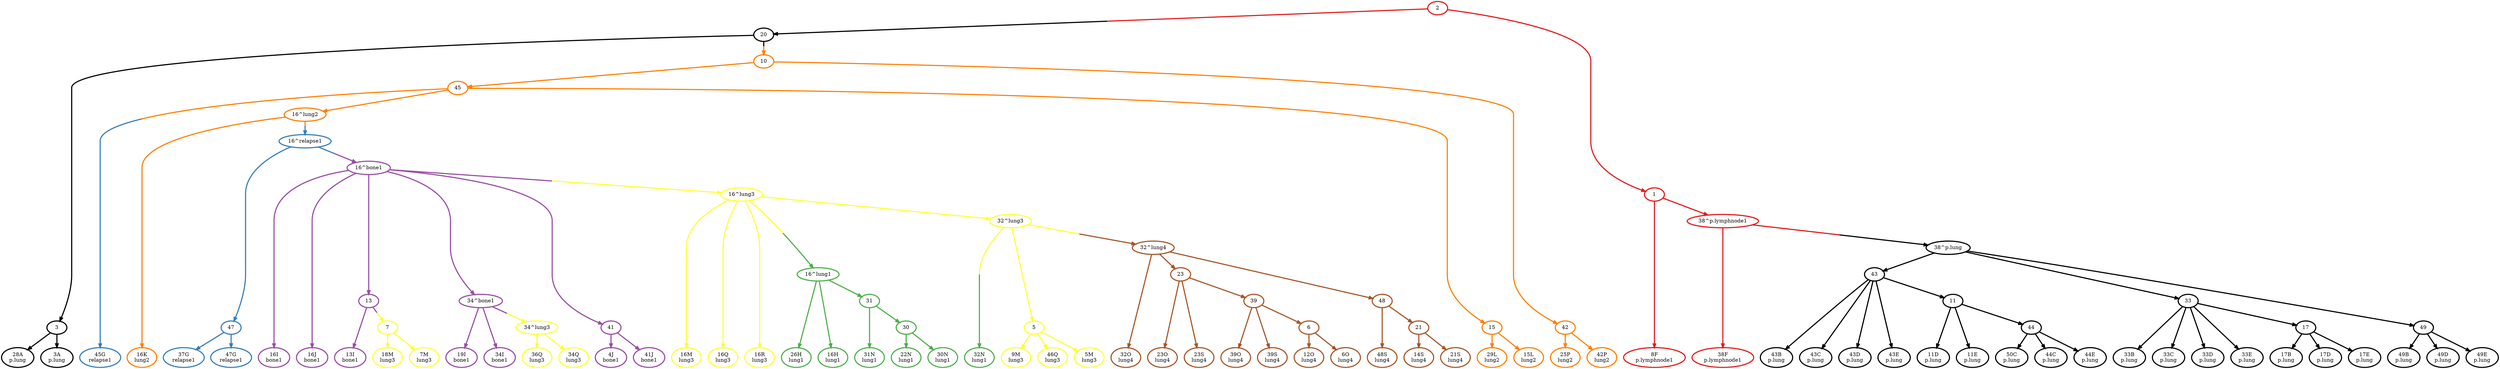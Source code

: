 digraph T {
	{
		rank=same
		0 [penwidth=3,colorscheme=set19,color=0,label="28A\np.lung"]
		1 [penwidth=3,colorscheme=set19,color=0,label="3A\np.lung"]
		2 [penwidth=3,colorscheme=set19,color=0,label="43B\np.lung"]
		3 [penwidth=3,colorscheme=set19,color=0,label="43C\np.lung"]
		4 [penwidth=3,colorscheme=set19,color=0,label="43D\np.lung"]
		5 [penwidth=3,colorscheme=set19,color=0,label="43E\np.lung"]
		6 [penwidth=3,colorscheme=set19,color=0,label="11D\np.lung"]
		7 [penwidth=3,colorscheme=set19,color=0,label="11E\np.lung"]
		8 [penwidth=3,colorscheme=set19,color=0,label="33B\np.lung"]
		9 [penwidth=3,colorscheme=set19,color=0,label="33C\np.lung"]
		10 [penwidth=3,colorscheme=set19,color=0,label="33D\np.lung"]
		11 [penwidth=3,colorscheme=set19,color=0,label="33E\np.lung"]
		12 [penwidth=3,colorscheme=set19,color=0,label="50C\np.lung"]
		13 [penwidth=3,colorscheme=set19,color=0,label="44C\np.lung"]
		14 [penwidth=3,colorscheme=set19,color=0,label="44E\np.lung"]
		15 [penwidth=3,colorscheme=set19,color=0,label="17B\np.lung"]
		16 [penwidth=3,colorscheme=set19,color=0,label="17D\np.lung"]
		17 [penwidth=3,colorscheme=set19,color=0,label="17E\np.lung"]
		18 [penwidth=3,colorscheme=set19,color=0,label="49B\np.lung"]
		19 [penwidth=3,colorscheme=set19,color=0,label="49D\np.lung"]
		20 [penwidth=3,colorscheme=set19,color=0,label="49E\np.lung"]
		21 [penwidth=3,colorscheme=set19,color=1,label="8F\np.lymphnode1"]
		22 [penwidth=3,colorscheme=set19,color=1,label="38F\np.lymphnode1"]
		23 [penwidth=3,colorscheme=set19,color=2,label="37G\nrelapse1"]
		24 [penwidth=3,colorscheme=set19,color=2,label="47G\nrelapse1"]
		25 [penwidth=3,colorscheme=set19,color=3,label="26H\nlung1"]
		26 [penwidth=3,colorscheme=set19,color=3,label="16H\nlung1"]
		27 [penwidth=3,colorscheme=set19,color=3,label="31N\nlung1"]
		28 [penwidth=3,colorscheme=set19,color=3,label="22N\nlung1"]
		29 [penwidth=3,colorscheme=set19,color=3,label="30N\nlung1"]
		30 [penwidth=3,colorscheme=set19,color=4,label="13I\nbone1"]
		31 [penwidth=3,colorscheme=set19,color=4,label="16I\nbone1"]
		32 [penwidth=3,colorscheme=set19,color=4,label="16J\nbone1"]
		33 [penwidth=3,colorscheme=set19,color=4,label="19I\nbone1"]
		34 [penwidth=3,colorscheme=set19,color=4,label="34I\nbone1"]
		35 [penwidth=3,colorscheme=set19,color=4,label="4J\nbone1"]
		36 [penwidth=3,colorscheme=set19,color=4,label="41J\nbone1"]
		37 [penwidth=3,colorscheme=set19,color=2,label="45G\nrelapse1"]
		38 [penwidth=3,colorscheme=set19,color=5,label="16K\nlung2"]
		39 [penwidth=3,colorscheme=set19,color=5,label="29L\nlung2"]
		40 [penwidth=3,colorscheme=set19,color=5,label="15L\nlung2"]
		41 [penwidth=3,colorscheme=set19,color=5,label="25P\nlung2"]
		42 [penwidth=3,colorscheme=set19,color=5,label="42P\nlung2"]
		43 [penwidth=3,colorscheme=set19,color=3,label="32N\nlung1"]
		44 [penwidth=3,colorscheme=set19,color=6,label="9M\nlung3"]
		45 [penwidth=3,colorscheme=set19,color=6,label="46Q\nlung3"]
		46 [penwidth=3,colorscheme=set19,color=6,label="5M\nlung3"]
		47 [penwidth=3,colorscheme=set19,color=6,label="18M\nlung3"]
		48 [penwidth=3,colorscheme=set19,color=6,label="7M\nlung3"]
		49 [penwidth=3,colorscheme=set19,color=6,label="16M\nlung3"]
		50 [penwidth=3,colorscheme=set19,color=6,label="16Q\nlung3"]
		51 [penwidth=3,colorscheme=set19,color=6,label="16R\nlung3"]
		52 [penwidth=3,colorscheme=set19,color=6,label="36Q\nlung3"]
		53 [penwidth=3,colorscheme=set19,color=6,label="34Q\nlung3"]
		54 [penwidth=3,colorscheme=set19,color=7,label="32O\nlung4"]
		55 [penwidth=3,colorscheme=set19,color=7,label="39O\nlung4"]
		56 [penwidth=3,colorscheme=set19,color=7,label="39S\nlung4"]
		57 [penwidth=3,colorscheme=set19,color=7,label="12O\nlung4"]
		58 [penwidth=3,colorscheme=set19,color=7,label="6O\nlung4"]
		59 [penwidth=3,colorscheme=set19,color=7,label="48S\nlung4"]
		60 [penwidth=3,colorscheme=set19,color=7,label="14S\nlung4"]
		61 [penwidth=3,colorscheme=set19,color=7,label="21S\nlung4"]
		62 [penwidth=3,colorscheme=set19,color=7,label="23O\nlung4"]
		63 [penwidth=3,colorscheme=set19,color=7,label="23S\nlung4"]
	}
	64 [penwidth=3,colorscheme=set19,color=0,label="20"]
	65 [penwidth=3,colorscheme=set19,color=0,label="3"]
	66 [penwidth=3,colorscheme=set19,color=0,label="43"]
	67 [penwidth=3,colorscheme=set19,color=0,label="11"]
	68 [penwidth=3,colorscheme=set19,color=0,label="44"]
	69 [penwidth=3,colorscheme=set19,color=0,label="38^p.lung"]
	70 [penwidth=3,colorscheme=set19,color=0,label="33"]
	71 [penwidth=3,colorscheme=set19,color=0,label="49"]
	72 [penwidth=3,colorscheme=set19,color=0,label="17"]
	73 [penwidth=3,colorscheme=set19,color=5,label="10"]
	74 [penwidth=3,colorscheme=set19,color=1,label="38^p.lymphnode1"]
	75 [penwidth=3,colorscheme=set19,color=1,label="2"]
	76 [penwidth=3,colorscheme=set19,color=1,label="1"]
	77 [penwidth=3,colorscheme=set19,color=2,label="16^relapse1"]
	78 [penwidth=3,colorscheme=set19,color=2,label="47"]
	79 [penwidth=3,colorscheme=set19,color=4,label="16^bone1"]
	80 [penwidth=3,colorscheme=set19,color=3,label="16^lung1"]
	81 [penwidth=3,colorscheme=set19,color=3,label="31"]
	82 [penwidth=3,colorscheme=set19,color=3,label="30"]
	83 [penwidth=3,colorscheme=set19,color=4,label="13"]
	84 [penwidth=3,colorscheme=set19,color=4,label="34^bone1"]
	85 [penwidth=3,colorscheme=set19,color=4,label="41"]
	86 [penwidth=3,colorscheme=set19,color=6,label="16^lung3"]
	87 [penwidth=3,colorscheme=set19,color=6,label="34^lung3"]
	88 [penwidth=3,colorscheme=set19,color=6,label="7"]
	89 [penwidth=3,colorscheme=set19,color=5,label="16^lung2"]
	90 [penwidth=3,colorscheme=set19,color=5,label="45"]
	91 [penwidth=3,colorscheme=set19,color=5,label="42"]
	92 [penwidth=3,colorscheme=set19,color=5,label="15"]
	93 [penwidth=3,colorscheme=set19,color=6,label="32^lung3"]
	94 [penwidth=3,colorscheme=set19,color=6,label="5"]
	95 [penwidth=3,colorscheme=set19,color=7,label="32^lung4"]
	96 [penwidth=3,colorscheme=set19,color=7,label="23"]
	97 [penwidth=3,colorscheme=set19,color=7,label="48"]
	98 [penwidth=3,colorscheme=set19,color=7,label="39"]
	99 [penwidth=3,colorscheme=set19,color=7,label="6"]
	100 [penwidth=3,colorscheme=set19,color=7,label="21"]
	64 -> 65 [penwidth=3,colorscheme=set19,color="0;0.5:0"]
	64 -> 73 [penwidth=3,colorscheme=set19,color="0;0.5:5"]
	65 -> 0 [penwidth=3,colorscheme=set19,color="0;0.5:0"]
	65 -> 1 [penwidth=3,colorscheme=set19,color="0;0.5:0"]
	66 -> 67 [penwidth=3,colorscheme=set19,color="0;0.5:0"]
	66 -> 2 [penwidth=3,colorscheme=set19,color="0;0.5:0"]
	66 -> 3 [penwidth=3,colorscheme=set19,color="0;0.5:0"]
	66 -> 4 [penwidth=3,colorscheme=set19,color="0;0.5:0"]
	66 -> 5 [penwidth=3,colorscheme=set19,color="0;0.5:0"]
	67 -> 68 [penwidth=3,colorscheme=set19,color="0;0.5:0"]
	67 -> 6 [penwidth=3,colorscheme=set19,color="0;0.5:0"]
	67 -> 7 [penwidth=3,colorscheme=set19,color="0;0.5:0"]
	68 -> 12 [penwidth=3,colorscheme=set19,color="0;0.5:0"]
	68 -> 13 [penwidth=3,colorscheme=set19,color="0;0.5:0"]
	68 -> 14 [penwidth=3,colorscheme=set19,color="0;0.5:0"]
	69 -> 70 [penwidth=3,colorscheme=set19,color="0;0.5:0"]
	69 -> 66 [penwidth=3,colorscheme=set19,color="0;0.5:0"]
	69 -> 71 [penwidth=3,colorscheme=set19,color="0;0.5:0"]
	70 -> 72 [penwidth=3,colorscheme=set19,color="0;0.5:0"]
	70 -> 8 [penwidth=3,colorscheme=set19,color="0;0.5:0"]
	70 -> 9 [penwidth=3,colorscheme=set19,color="0;0.5:0"]
	70 -> 10 [penwidth=3,colorscheme=set19,color="0;0.5:0"]
	70 -> 11 [penwidth=3,colorscheme=set19,color="0;0.5:0"]
	71 -> 18 [penwidth=3,colorscheme=set19,color="0;0.5:0"]
	71 -> 19 [penwidth=3,colorscheme=set19,color="0;0.5:0"]
	71 -> 20 [penwidth=3,colorscheme=set19,color="0;0.5:0"]
	72 -> 15 [penwidth=3,colorscheme=set19,color="0;0.5:0"]
	72 -> 16 [penwidth=3,colorscheme=set19,color="0;0.5:0"]
	72 -> 17 [penwidth=3,colorscheme=set19,color="0;0.5:0"]
	73 -> 91 [penwidth=3,colorscheme=set19,color="5;0.5:5"]
	73 -> 90 [penwidth=3,colorscheme=set19,color="5;0.5:5"]
	74 -> 69 [penwidth=3,colorscheme=set19,color="1;0.5:0"]
	74 -> 22 [penwidth=3,colorscheme=set19,color="1;0.5:1"]
	75 -> 64 [penwidth=3,colorscheme=set19,color="1;0.5:0"]
	75 -> 76 [penwidth=3,colorscheme=set19,color="1;0.5:1"]
	76 -> 74 [penwidth=3,colorscheme=set19,color="1;0.5:1"]
	76 -> 21 [penwidth=3,colorscheme=set19,color="1;0.5:1"]
	77 -> 78 [penwidth=3,colorscheme=set19,color="2;0.5:2"]
	77 -> 79 [penwidth=3,colorscheme=set19,color="2;0.5:4"]
	78 -> 23 [penwidth=3,colorscheme=set19,color="2;0.5:2"]
	78 -> 24 [penwidth=3,colorscheme=set19,color="2;0.5:2"]
	79 -> 83 [penwidth=3,colorscheme=set19,color="4;0.5:4"]
	79 -> 84 [penwidth=3,colorscheme=set19,color="4;0.5:4"]
	79 -> 85 [penwidth=3,colorscheme=set19,color="4;0.5:4"]
	79 -> 31 [penwidth=3,colorscheme=set19,color="4;0.5:4"]
	79 -> 32 [penwidth=3,colorscheme=set19,color="4;0.5:4"]
	79 -> 86 [penwidth=3,colorscheme=set19,color="4;0.5:6"]
	80 -> 81 [penwidth=3,colorscheme=set19,color="3;0.5:3"]
	80 -> 25 [penwidth=3,colorscheme=set19,color="3;0.5:3"]
	80 -> 26 [penwidth=3,colorscheme=set19,color="3;0.5:3"]
	81 -> 82 [penwidth=3,colorscheme=set19,color="3;0.5:3"]
	81 -> 27 [penwidth=3,colorscheme=set19,color="3;0.5:3"]
	82 -> 28 [penwidth=3,colorscheme=set19,color="3;0.5:3"]
	82 -> 29 [penwidth=3,colorscheme=set19,color="3;0.5:3"]
	83 -> 30 [penwidth=3,colorscheme=set19,color="4;0.5:4"]
	83 -> 88 [penwidth=3,colorscheme=set19,color="4;0.5:6"]
	84 -> 33 [penwidth=3,colorscheme=set19,color="4;0.5:4"]
	84 -> 34 [penwidth=3,colorscheme=set19,color="4;0.5:4"]
	84 -> 87 [penwidth=3,colorscheme=set19,color="4;0.5:6"]
	85 -> 35 [penwidth=3,colorscheme=set19,color="4;0.5:4"]
	85 -> 36 [penwidth=3,colorscheme=set19,color="4;0.5:4"]
	86 -> 80 [penwidth=3,colorscheme=set19,color="6;0.5:3"]
	86 -> 93 [penwidth=3,colorscheme=set19,color="6;0.5:6"]
	86 -> 49 [penwidth=3,colorscheme=set19,color="6;0.5:6"]
	86 -> 50 [penwidth=3,colorscheme=set19,color="6;0.5:6"]
	86 -> 51 [penwidth=3,colorscheme=set19,color="6;0.5:6"]
	87 -> 52 [penwidth=3,colorscheme=set19,color="6;0.5:6"]
	87 -> 53 [penwidth=3,colorscheme=set19,color="6;0.5:6"]
	88 -> 47 [penwidth=3,colorscheme=set19,color="6;0.5:6"]
	88 -> 48 [penwidth=3,colorscheme=set19,color="6;0.5:6"]
	89 -> 77 [penwidth=3,colorscheme=set19,color="5;0.5:2"]
	89 -> 38 [penwidth=3,colorscheme=set19,color="5;0.5:5"]
	90 -> 37 [penwidth=3,colorscheme=set19,color="5;0.5:2"]
	90 -> 92 [penwidth=3,colorscheme=set19,color="5;0.5:5"]
	90 -> 89 [penwidth=3,colorscheme=set19,color="5;0.5:5"]
	91 -> 41 [penwidth=3,colorscheme=set19,color="5;0.5:5"]
	91 -> 42 [penwidth=3,colorscheme=set19,color="5;0.5:5"]
	92 -> 39 [penwidth=3,colorscheme=set19,color="5;0.5:5"]
	92 -> 40 [penwidth=3,colorscheme=set19,color="5;0.5:5"]
	93 -> 43 [penwidth=3,colorscheme=set19,color="6;0.5:3"]
	93 -> 94 [penwidth=3,colorscheme=set19,color="6;0.5:6"]
	93 -> 95 [penwidth=3,colorscheme=set19,color="6;0.5:7"]
	94 -> 44 [penwidth=3,colorscheme=set19,color="6;0.5:6"]
	94 -> 45 [penwidth=3,colorscheme=set19,color="6;0.5:6"]
	94 -> 46 [penwidth=3,colorscheme=set19,color="6;0.5:6"]
	95 -> 96 [penwidth=3,colorscheme=set19,color="7;0.5:7"]
	95 -> 97 [penwidth=3,colorscheme=set19,color="7;0.5:7"]
	95 -> 54 [penwidth=3,colorscheme=set19,color="7;0.5:7"]
	96 -> 98 [penwidth=3,colorscheme=set19,color="7;0.5:7"]
	96 -> 62 [penwidth=3,colorscheme=set19,color="7;0.5:7"]
	96 -> 63 [penwidth=3,colorscheme=set19,color="7;0.5:7"]
	97 -> 100 [penwidth=3,colorscheme=set19,color="7;0.5:7"]
	97 -> 59 [penwidth=3,colorscheme=set19,color="7;0.5:7"]
	98 -> 99 [penwidth=3,colorscheme=set19,color="7;0.5:7"]
	98 -> 55 [penwidth=3,colorscheme=set19,color="7;0.5:7"]
	98 -> 56 [penwidth=3,colorscheme=set19,color="7;0.5:7"]
	99 -> 57 [penwidth=3,colorscheme=set19,color="7;0.5:7"]
	99 -> 58 [penwidth=3,colorscheme=set19,color="7;0.5:7"]
	100 -> 60 [penwidth=3,colorscheme=set19,color="7;0.5:7"]
	100 -> 61 [penwidth=3,colorscheme=set19,color="7;0.5:7"]
}
